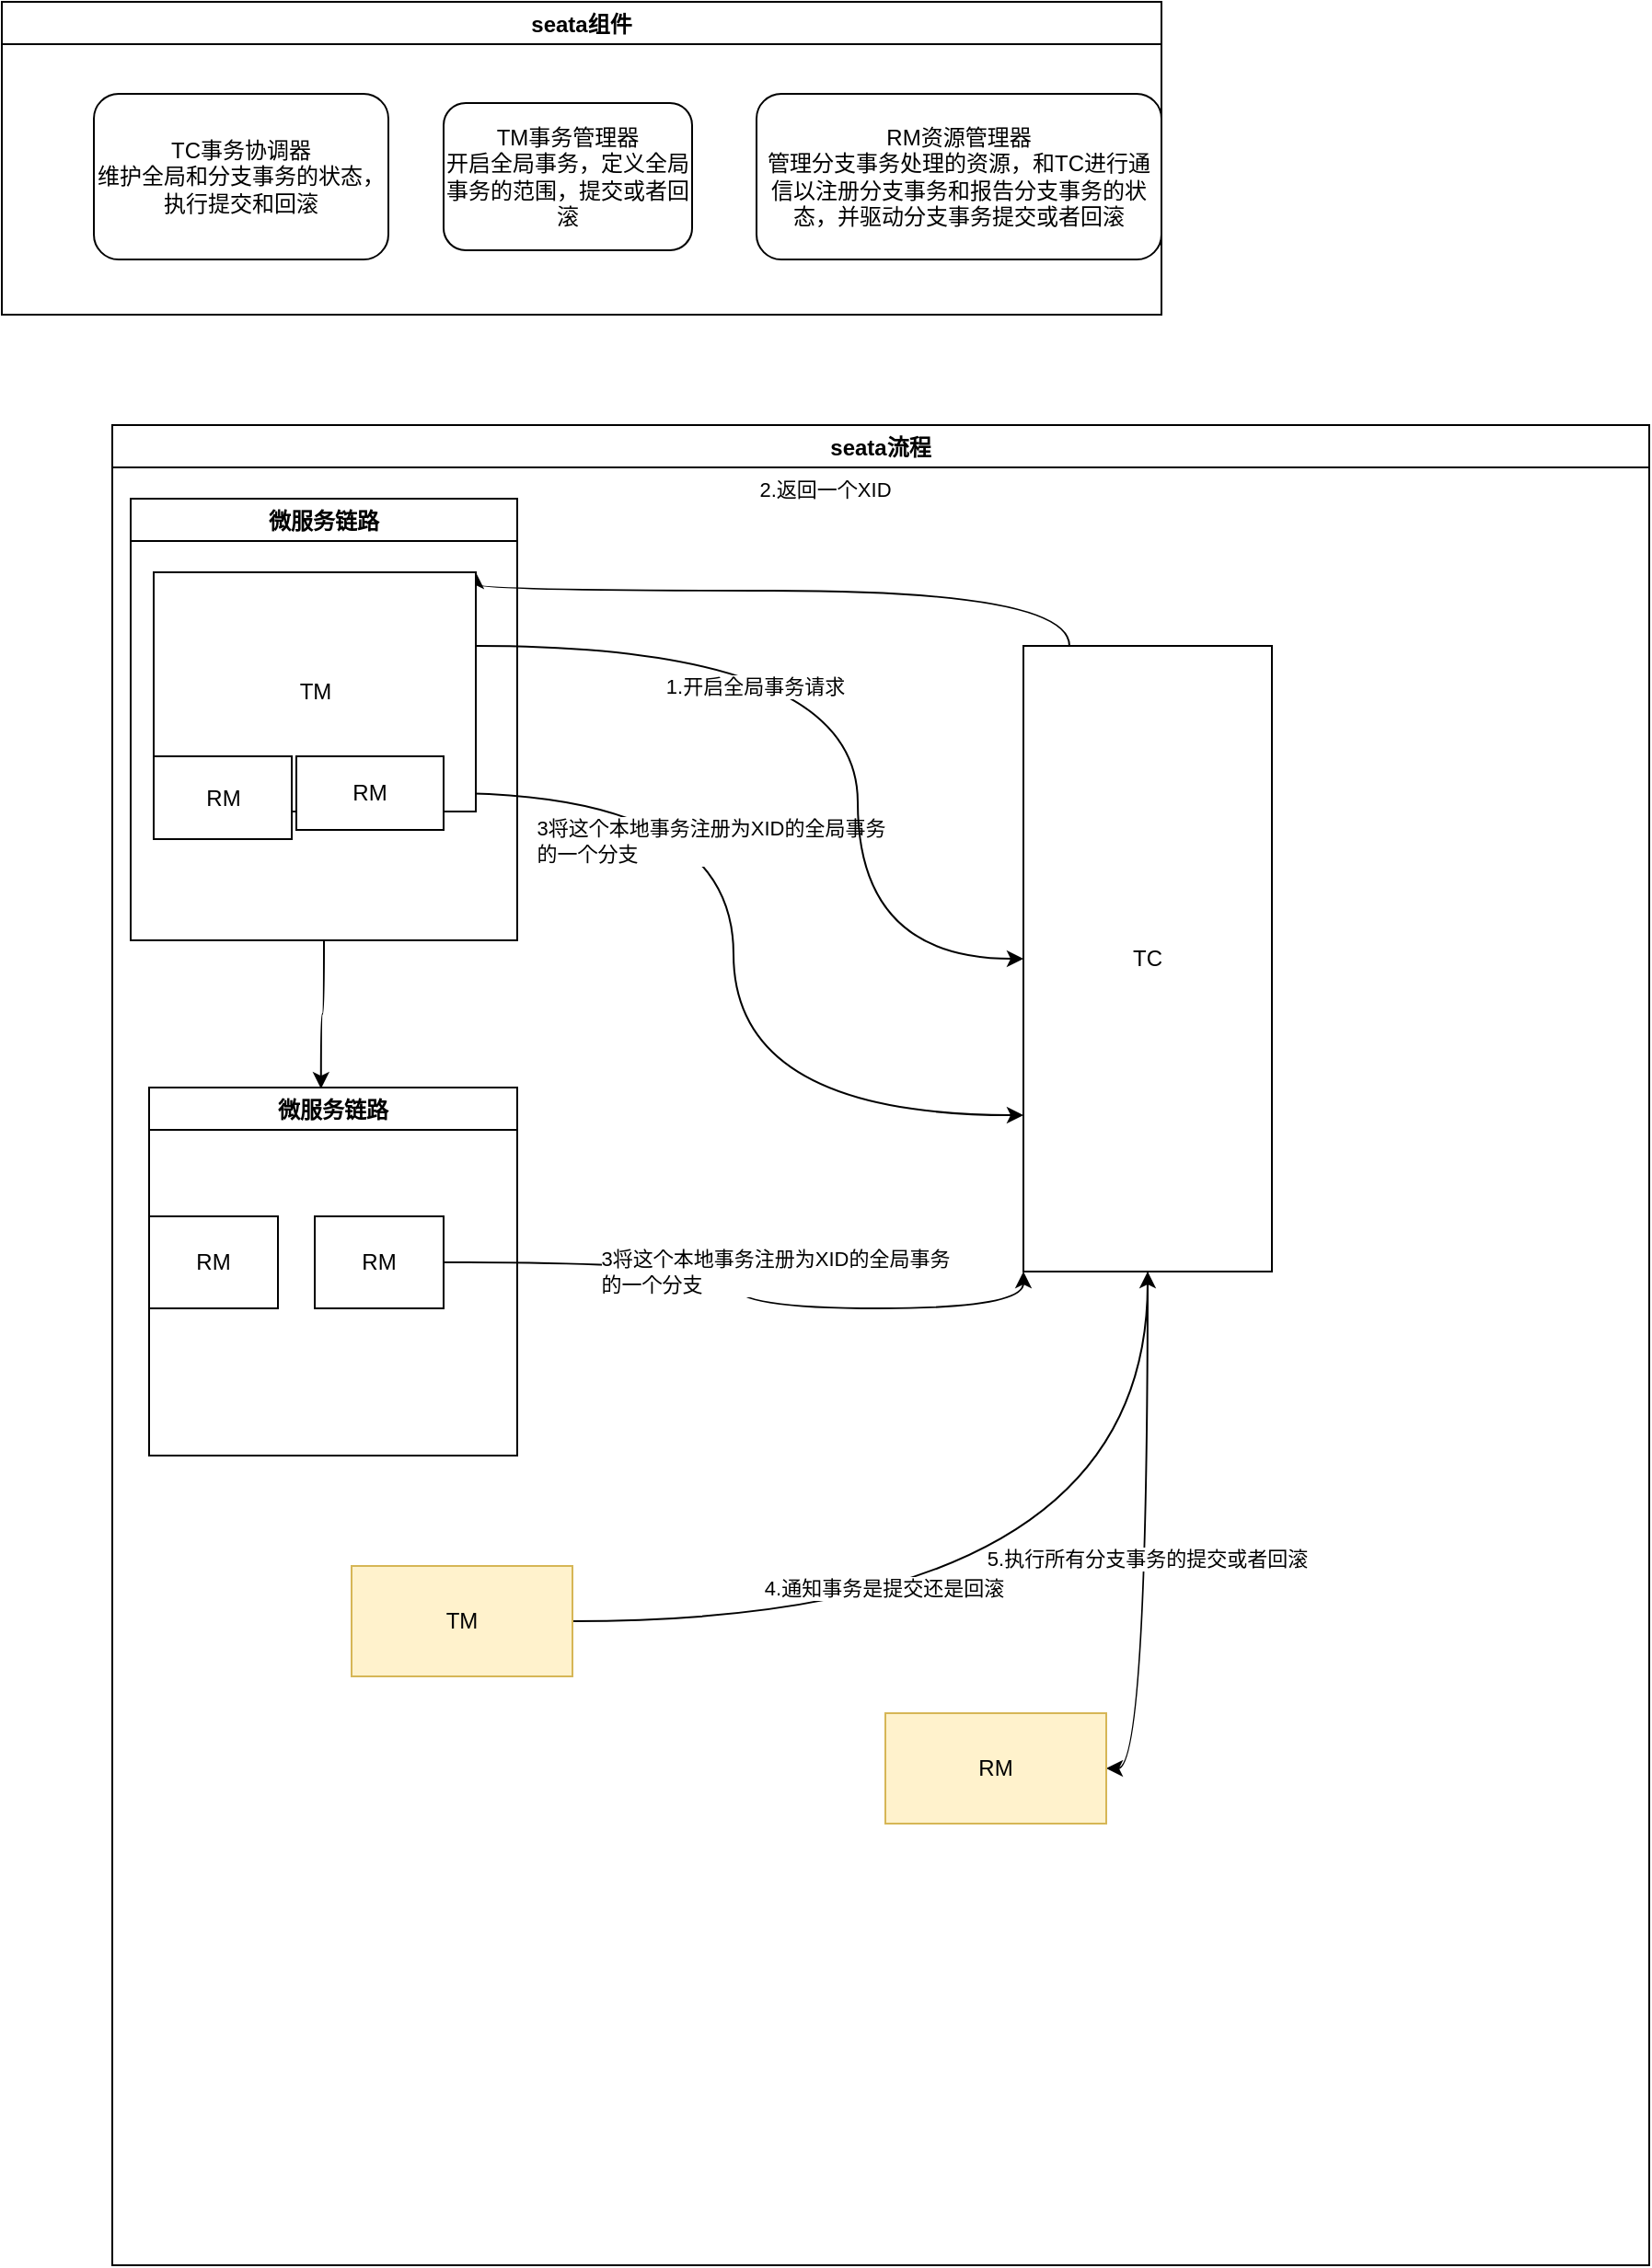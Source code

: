 <mxfile version="13.7.5" type="github">
  <diagram id="4rBW8aGks8htioyzvY_S" name="Page-1">
    <mxGraphModel dx="1865" dy="548" grid="1" gridSize="10" guides="1" tooltips="1" connect="1" arrows="1" fold="1" page="1" pageScale="1" pageWidth="827" pageHeight="1169" math="0" shadow="0">
      <root>
        <mxCell id="0" />
        <mxCell id="1" parent="0" />
        <mxCell id="JWGcYRp4vTicQGSvjVex-1" value="seata组件" style="swimlane;" vertex="1" parent="1">
          <mxGeometry x="-20" y="10" width="630" height="170" as="geometry" />
        </mxCell>
        <mxCell id="JWGcYRp4vTicQGSvjVex-5" value="TC事务协调器&lt;br&gt;&lt;span&gt;维护全局和分支事务的状态，执行提交和回滚&lt;/span&gt;" style="rounded=1;whiteSpace=wrap;html=1;" vertex="1" parent="JWGcYRp4vTicQGSvjVex-1">
          <mxGeometry x="50" y="50" width="160" height="90" as="geometry" />
        </mxCell>
        <mxCell id="JWGcYRp4vTicQGSvjVex-7" value="TM事务管理器&lt;br&gt;&lt;span&gt;开启全局事务，定义全局事务的范围，提交或者回滚&lt;/span&gt;" style="rounded=1;whiteSpace=wrap;html=1;" vertex="1" parent="JWGcYRp4vTicQGSvjVex-1">
          <mxGeometry x="240" y="55" width="135" height="80" as="geometry" />
        </mxCell>
        <mxCell id="JWGcYRp4vTicQGSvjVex-8" value="RM资源管理器&lt;br&gt;管理分支事务处理的资源，和TC进行通信以注册分支事务和报告分支事务的状态，并驱动分支事务提交或者回滚" style="rounded=1;whiteSpace=wrap;html=1;" vertex="1" parent="JWGcYRp4vTicQGSvjVex-1">
          <mxGeometry x="410" y="50" width="220" height="90" as="geometry" />
        </mxCell>
        <mxCell id="JWGcYRp4vTicQGSvjVex-9" value="seata流程" style="swimlane;" vertex="1" parent="1">
          <mxGeometry x="40" y="240" width="835" height="1000" as="geometry" />
        </mxCell>
        <mxCell id="JWGcYRp4vTicQGSvjVex-18" style="edgeStyle=orthogonalEdgeStyle;curved=1;rounded=0;orthogonalLoop=1;jettySize=auto;html=1;entryX=1;entryY=0;entryDx=0;entryDy=0;" edge="1" parent="JWGcYRp4vTicQGSvjVex-9" source="JWGcYRp4vTicQGSvjVex-10" target="JWGcYRp4vTicQGSvjVex-14">
          <mxGeometry relative="1" as="geometry">
            <Array as="points">
              <mxPoint x="520" y="90" />
            </Array>
          </mxGeometry>
        </mxCell>
        <mxCell id="JWGcYRp4vTicQGSvjVex-19" value="2.返回一个XID" style="edgeLabel;html=1;align=center;verticalAlign=middle;resizable=0;points=[];" vertex="1" connectable="0" parent="JWGcYRp4vTicQGSvjVex-18">
          <mxGeometry x="-0.102" y="-55" relative="1" as="geometry">
            <mxPoint as="offset" />
          </mxGeometry>
        </mxCell>
        <mxCell id="JWGcYRp4vTicQGSvjVex-33" style="edgeStyle=orthogonalEdgeStyle;curved=1;rounded=0;orthogonalLoop=1;jettySize=auto;html=1;entryX=1;entryY=0.5;entryDx=0;entryDy=0;" edge="1" parent="JWGcYRp4vTicQGSvjVex-9" source="JWGcYRp4vTicQGSvjVex-10" target="JWGcYRp4vTicQGSvjVex-32">
          <mxGeometry relative="1" as="geometry" />
        </mxCell>
        <mxCell id="JWGcYRp4vTicQGSvjVex-34" value="5.执行所有分支事务的提交或者回滚" style="edgeLabel;html=1;align=center;verticalAlign=middle;resizable=0;points=[];" vertex="1" connectable="0" parent="JWGcYRp4vTicQGSvjVex-33">
          <mxGeometry x="0.063" y="-1" relative="1" as="geometry">
            <mxPoint as="offset" />
          </mxGeometry>
        </mxCell>
        <mxCell id="JWGcYRp4vTicQGSvjVex-10" value="TC" style="whiteSpace=wrap;html=1;" vertex="1" parent="JWGcYRp4vTicQGSvjVex-9">
          <mxGeometry x="495" y="120" width="135" height="340" as="geometry" />
        </mxCell>
        <mxCell id="JWGcYRp4vTicQGSvjVex-20" style="edgeStyle=orthogonalEdgeStyle;curved=1;rounded=0;orthogonalLoop=1;jettySize=auto;html=1;entryX=0;entryY=0.75;entryDx=0;entryDy=0;" edge="1" parent="JWGcYRp4vTicQGSvjVex-9" source="JWGcYRp4vTicQGSvjVex-11" target="JWGcYRp4vTicQGSvjVex-10">
          <mxGeometry relative="1" as="geometry" />
        </mxCell>
        <mxCell id="JWGcYRp4vTicQGSvjVex-21" value="3将这个本地事务注册为XID的全局事务&lt;br&gt;&lt;div style=&quot;text-align: left&quot;&gt;的一个分支&lt;/div&gt;" style="edgeLabel;html=1;align=center;verticalAlign=middle;resizable=0;points=[];" vertex="1" connectable="0" parent="JWGcYRp4vTicQGSvjVex-20">
          <mxGeometry x="-0.411" y="-26" relative="1" as="geometry">
            <mxPoint as="offset" />
          </mxGeometry>
        </mxCell>
        <mxCell id="JWGcYRp4vTicQGSvjVex-15" style="edgeStyle=orthogonalEdgeStyle;rounded=0;orthogonalLoop=1;jettySize=auto;html=1;curved=1;" edge="1" parent="JWGcYRp4vTicQGSvjVex-9" source="JWGcYRp4vTicQGSvjVex-14" target="JWGcYRp4vTicQGSvjVex-10">
          <mxGeometry relative="1" as="geometry">
            <Array as="points">
              <mxPoint x="405" y="120" />
              <mxPoint x="405" y="290" />
            </Array>
          </mxGeometry>
        </mxCell>
        <mxCell id="JWGcYRp4vTicQGSvjVex-17" value="1.开启全局事务请求" style="edgeLabel;html=1;align=center;verticalAlign=middle;resizable=0;points=[];" vertex="1" connectable="0" parent="JWGcYRp4vTicQGSvjVex-15">
          <mxGeometry x="-0.353" y="-22" relative="1" as="geometry">
            <mxPoint as="offset" />
          </mxGeometry>
        </mxCell>
        <mxCell id="JWGcYRp4vTicQGSvjVex-25" style="edgeStyle=orthogonalEdgeStyle;curved=1;rounded=0;orthogonalLoop=1;jettySize=auto;html=1;exitX=0.5;exitY=1;exitDx=0;exitDy=0;entryX=0.467;entryY=0.003;entryDx=0;entryDy=0;entryPerimeter=0;" edge="1" parent="JWGcYRp4vTicQGSvjVex-9" source="JWGcYRp4vTicQGSvjVex-22" target="JWGcYRp4vTicQGSvjVex-23">
          <mxGeometry relative="1" as="geometry" />
        </mxCell>
        <mxCell id="JWGcYRp4vTicQGSvjVex-22" value="微服务链路" style="swimlane;" vertex="1" parent="JWGcYRp4vTicQGSvjVex-9">
          <mxGeometry x="10" y="40" width="210" height="240" as="geometry" />
        </mxCell>
        <mxCell id="JWGcYRp4vTicQGSvjVex-14" value="TM" style="whiteSpace=wrap;html=1;" vertex="1" parent="JWGcYRp4vTicQGSvjVex-22">
          <mxGeometry x="12.5" y="40" width="175" height="130" as="geometry" />
        </mxCell>
        <mxCell id="JWGcYRp4vTicQGSvjVex-12" value="RM" style="whiteSpace=wrap;html=1;" vertex="1" parent="JWGcYRp4vTicQGSvjVex-22">
          <mxGeometry x="12.5" y="140" width="75" height="45" as="geometry" />
        </mxCell>
        <mxCell id="JWGcYRp4vTicQGSvjVex-11" value="RM" style="whiteSpace=wrap;html=1;" vertex="1" parent="JWGcYRp4vTicQGSvjVex-22">
          <mxGeometry x="90" y="140" width="80" height="40" as="geometry" />
        </mxCell>
        <mxCell id="JWGcYRp4vTicQGSvjVex-23" value="微服务链路" style="swimlane;" vertex="1" parent="JWGcYRp4vTicQGSvjVex-9">
          <mxGeometry x="20" y="360" width="200" height="200" as="geometry" />
        </mxCell>
        <mxCell id="JWGcYRp4vTicQGSvjVex-13" value="RM" style="whiteSpace=wrap;html=1;" vertex="1" parent="JWGcYRp4vTicQGSvjVex-23">
          <mxGeometry y="70" width="70" height="50" as="geometry" />
        </mxCell>
        <mxCell id="JWGcYRp4vTicQGSvjVex-24" value="RM" style="whiteSpace=wrap;html=1;" vertex="1" parent="JWGcYRp4vTicQGSvjVex-23">
          <mxGeometry x="90" y="70" width="70" height="50" as="geometry" />
        </mxCell>
        <mxCell id="JWGcYRp4vTicQGSvjVex-26" style="edgeStyle=orthogonalEdgeStyle;curved=1;rounded=0;orthogonalLoop=1;jettySize=auto;html=1;entryX=0;entryY=1;entryDx=0;entryDy=0;" edge="1" parent="JWGcYRp4vTicQGSvjVex-9" source="JWGcYRp4vTicQGSvjVex-24" target="JWGcYRp4vTicQGSvjVex-10">
          <mxGeometry relative="1" as="geometry">
            <Array as="points">
              <mxPoint x="338" y="455" />
              <mxPoint x="338" y="480" />
              <mxPoint x="495" y="480" />
            </Array>
          </mxGeometry>
        </mxCell>
        <mxCell id="JWGcYRp4vTicQGSvjVex-27" value="3将这个本地事务注册为XID的全局事务&lt;br&gt;&lt;div style=&quot;text-align: left&quot;&gt;的一个分支&lt;/div&gt;" style="edgeLabel;html=1;align=center;verticalAlign=middle;resizable=0;points=[];" vertex="1" connectable="0" parent="JWGcYRp4vTicQGSvjVex-26">
          <mxGeometry x="-0.294" y="-6" relative="1" as="geometry">
            <mxPoint x="53" y="-1" as="offset" />
          </mxGeometry>
        </mxCell>
        <mxCell id="JWGcYRp4vTicQGSvjVex-29" style="edgeStyle=orthogonalEdgeStyle;curved=1;rounded=0;orthogonalLoop=1;jettySize=auto;html=1;" edge="1" parent="JWGcYRp4vTicQGSvjVex-9" source="JWGcYRp4vTicQGSvjVex-28" target="JWGcYRp4vTicQGSvjVex-10">
          <mxGeometry relative="1" as="geometry" />
        </mxCell>
        <mxCell id="JWGcYRp4vTicQGSvjVex-30" value="4.通知事务是提交还是回滚" style="edgeLabel;html=1;align=center;verticalAlign=middle;resizable=0;points=[];" vertex="1" connectable="0" parent="JWGcYRp4vTicQGSvjVex-29">
          <mxGeometry x="-0.327" y="18" relative="1" as="geometry">
            <mxPoint as="offset" />
          </mxGeometry>
        </mxCell>
        <mxCell id="JWGcYRp4vTicQGSvjVex-28" value="TM" style="whiteSpace=wrap;html=1;fillColor=#fff2cc;strokeColor=#d6b656;" vertex="1" parent="JWGcYRp4vTicQGSvjVex-9">
          <mxGeometry x="130" y="620" width="120" height="60" as="geometry" />
        </mxCell>
        <mxCell id="JWGcYRp4vTicQGSvjVex-32" value="RM" style="whiteSpace=wrap;html=1;fillColor=#fff2cc;strokeColor=#d6b656;" vertex="1" parent="JWGcYRp4vTicQGSvjVex-9">
          <mxGeometry x="420" y="700" width="120" height="60" as="geometry" />
        </mxCell>
      </root>
    </mxGraphModel>
  </diagram>
</mxfile>
